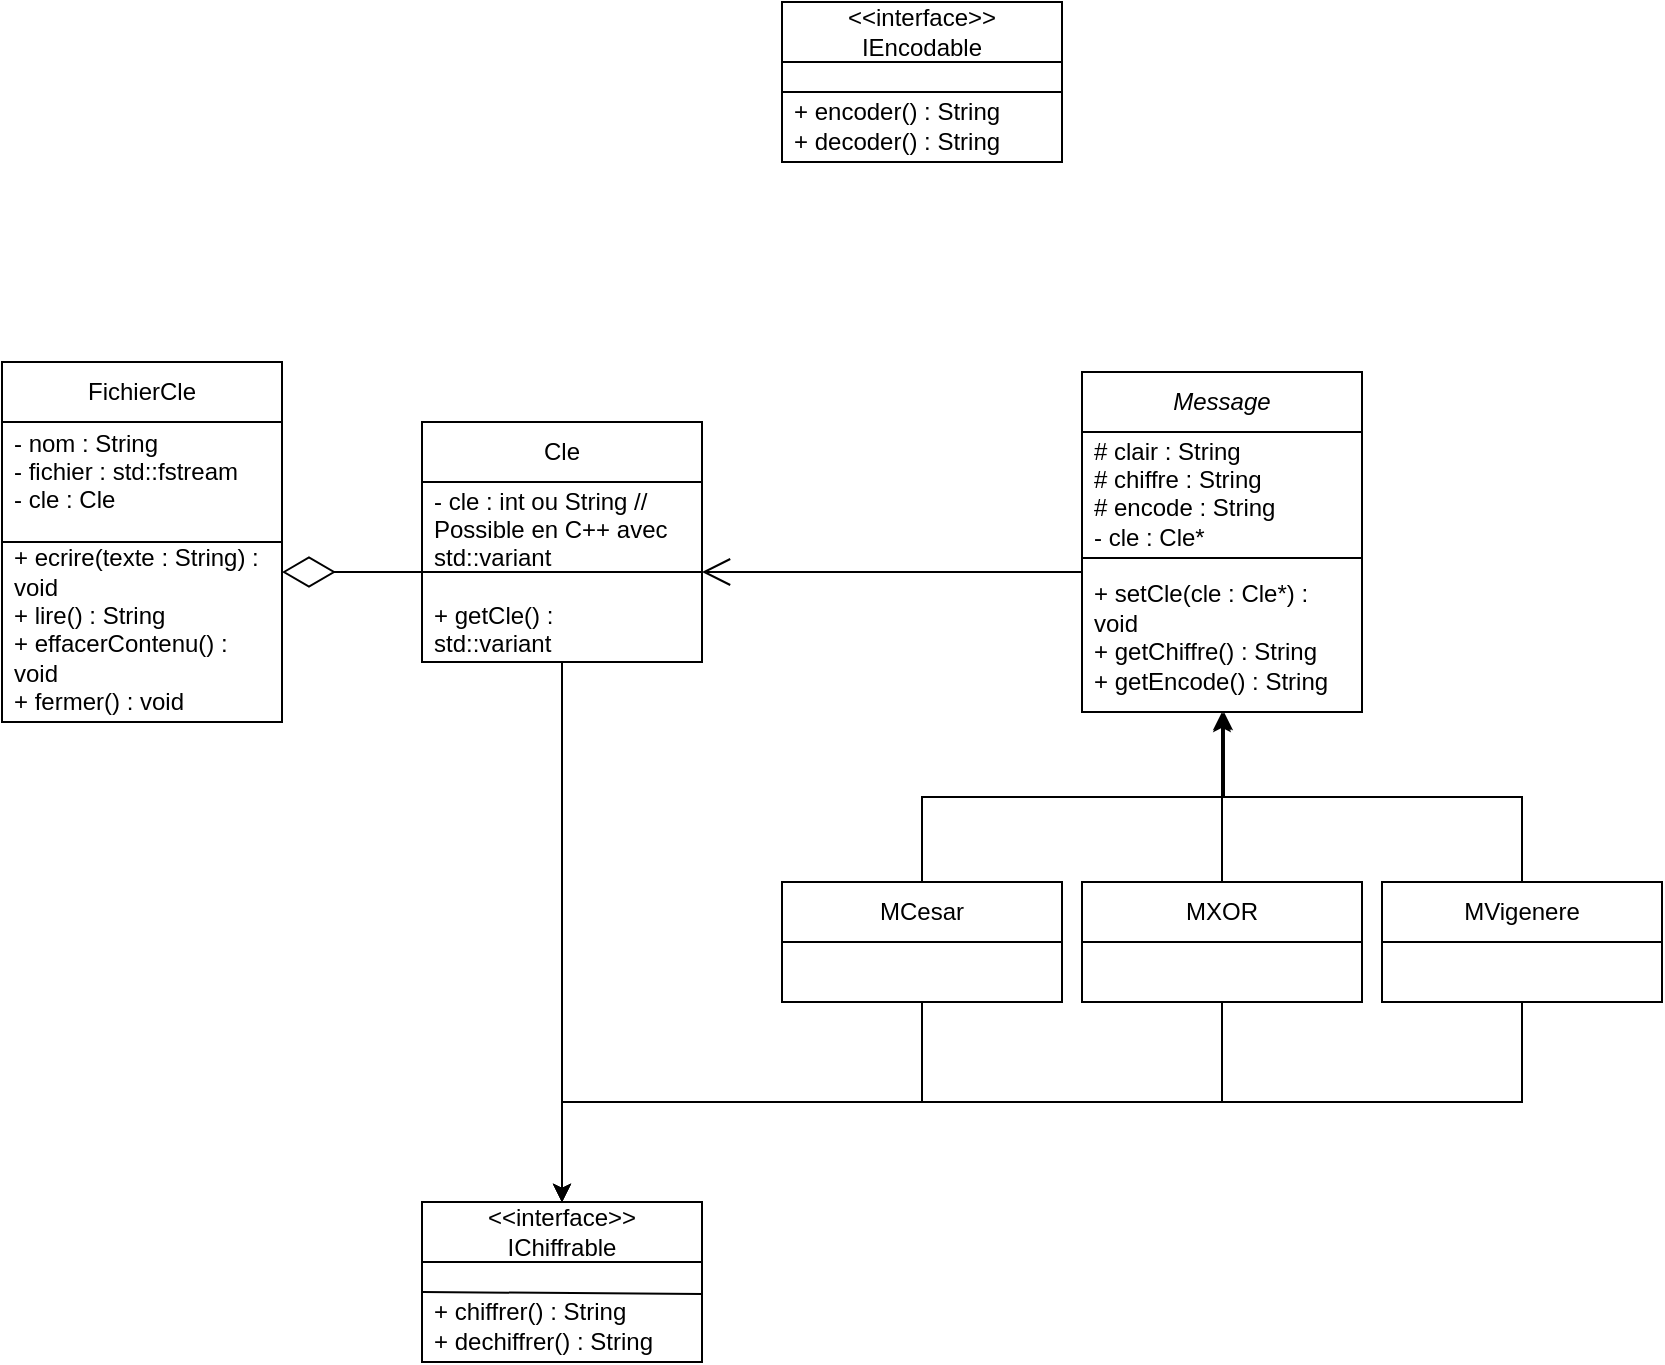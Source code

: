 <mxfile version="26.2.14">
  <diagram name="Page-1" id="uuAKBDWtx0nbvXclEw1l">
    <mxGraphModel dx="1555" dy="967" grid="1" gridSize="10" guides="1" tooltips="1" connect="1" arrows="1" fold="1" page="1" pageScale="1" pageWidth="850" pageHeight="1100" math="0" shadow="0">
      <root>
        <mxCell id="0" />
        <mxCell id="1" parent="0" />
        <mxCell id="7qtRjKIU-RaxOu4gR9cX-1" value="&lt;i&gt;Message&lt;/i&gt;" style="swimlane;fontStyle=0;childLayout=stackLayout;horizontal=1;startSize=30;horizontalStack=0;resizeParent=1;resizeParentMax=0;resizeLast=0;collapsible=1;marginBottom=0;whiteSpace=wrap;html=1;" parent="1" vertex="1">
          <mxGeometry x="400" y="245" width="140" height="170" as="geometry" />
        </mxCell>
        <mxCell id="7qtRjKIU-RaxOu4gR9cX-2" value="&lt;div&gt;# clair : String&lt;/div&gt;&lt;div&gt;# chiffre : String&lt;/div&gt;&lt;div&gt;# encode : String&lt;/div&gt;&lt;div&gt;- cle : Cle*&lt;/div&gt;&lt;div&gt;&lt;br&gt;&lt;/div&gt;&lt;div&gt;+ setCle(cle : Cle*) : void&lt;/div&gt;&lt;div&gt;+ getChiffre() : String&lt;/div&gt;&lt;div&gt;+ getEncode() : String&lt;/div&gt;&lt;div&gt;&lt;br&gt;&lt;/div&gt;" style="text;strokeColor=none;fillColor=none;align=left;verticalAlign=middle;spacingLeft=4;spacingRight=4;overflow=hidden;points=[[0,0.5],[1,0.5]];portConstraint=eastwest;rotatable=0;whiteSpace=wrap;html=1;" parent="7qtRjKIU-RaxOu4gR9cX-1" vertex="1">
          <mxGeometry y="30" width="140" height="140" as="geometry" />
        </mxCell>
        <mxCell id="7qtRjKIU-RaxOu4gR9cX-28" value="" style="endArrow=none;html=1;rounded=0;entryX=1;entryY=0.45;entryDx=0;entryDy=0;entryPerimeter=0;exitX=0;exitY=0.45;exitDx=0;exitDy=0;exitPerimeter=0;" parent="7qtRjKIU-RaxOu4gR9cX-1" source="7qtRjKIU-RaxOu4gR9cX-2" target="7qtRjKIU-RaxOu4gR9cX-2" edge="1">
          <mxGeometry width="50" height="50" relative="1" as="geometry">
            <mxPoint x="-130" y="210" as="sourcePoint" />
            <mxPoint x="-80" y="160" as="targetPoint" />
          </mxGeometry>
        </mxCell>
        <mxCell id="7qtRjKIU-RaxOu4gR9cX-5" value="&lt;div&gt;&amp;lt;&amp;lt;interface&amp;gt;&amp;gt;&lt;/div&gt;&lt;div&gt;IChiffrable&lt;/div&gt;" style="swimlane;fontStyle=0;childLayout=stackLayout;horizontal=1;startSize=30;horizontalStack=0;resizeParent=1;resizeParentMax=0;resizeLast=0;collapsible=1;marginBottom=0;whiteSpace=wrap;html=1;" parent="1" vertex="1">
          <mxGeometry x="70" y="660" width="140" height="80" as="geometry" />
        </mxCell>
        <mxCell id="7qtRjKIU-RaxOu4gR9cX-6" value="&lt;div&gt;&lt;br&gt;&lt;/div&gt;&lt;div&gt;+ chiffrer() : String&lt;/div&gt;&lt;div&gt;+ dechiffrer() : String&lt;/div&gt;" style="text;strokeColor=none;fillColor=none;align=left;verticalAlign=middle;spacingLeft=4;spacingRight=4;overflow=hidden;points=[[0,0.5],[1,0.5]];portConstraint=eastwest;rotatable=0;whiteSpace=wrap;html=1;" parent="7qtRjKIU-RaxOu4gR9cX-5" vertex="1">
          <mxGeometry y="30" width="140" height="50" as="geometry" />
        </mxCell>
        <mxCell id="7qtRjKIU-RaxOu4gR9cX-17" value="" style="endArrow=none;html=1;rounded=0;entryX=1;entryY=0.32;entryDx=0;entryDy=0;entryPerimeter=0;exitX=0;exitY=0.3;exitDx=0;exitDy=0;exitPerimeter=0;" parent="7qtRjKIU-RaxOu4gR9cX-5" source="7qtRjKIU-RaxOu4gR9cX-6" target="7qtRjKIU-RaxOu4gR9cX-6" edge="1">
          <mxGeometry width="50" height="50" relative="1" as="geometry">
            <mxPoint x="-140" y="90" as="sourcePoint" />
            <mxPoint x="-90" y="40" as="targetPoint" />
          </mxGeometry>
        </mxCell>
        <mxCell id="7qtRjKIU-RaxOu4gR9cX-9" value="&lt;div&gt;&amp;lt;&amp;lt;interface&amp;gt;&amp;gt;&lt;/div&gt;&lt;div&gt;IEncodable&lt;/div&gt;" style="swimlane;fontStyle=0;childLayout=stackLayout;horizontal=1;startSize=30;horizontalStack=0;resizeParent=1;resizeParentMax=0;resizeLast=0;collapsible=1;marginBottom=0;whiteSpace=wrap;html=1;" parent="1" vertex="1">
          <mxGeometry x="250" y="60" width="140" height="80" as="geometry" />
        </mxCell>
        <mxCell id="7qtRjKIU-RaxOu4gR9cX-10" value="&lt;div&gt;&lt;br&gt;&lt;/div&gt;&lt;div&gt;+ encoder() : String&lt;/div&gt;&lt;div&gt;+ decoder() : String&lt;/div&gt;" style="text;strokeColor=none;fillColor=none;align=left;verticalAlign=middle;spacingLeft=4;spacingRight=4;overflow=hidden;points=[[0,0.5],[1,0.5]];portConstraint=eastwest;rotatable=0;whiteSpace=wrap;html=1;" parent="7qtRjKIU-RaxOu4gR9cX-9" vertex="1">
          <mxGeometry y="30" width="140" height="50" as="geometry" />
        </mxCell>
        <mxCell id="7qtRjKIU-RaxOu4gR9cX-18" value="" style="endArrow=none;html=1;rounded=0;entryX=1;entryY=0.3;entryDx=0;entryDy=0;entryPerimeter=0;exitX=0;exitY=0.3;exitDx=0;exitDy=0;exitPerimeter=0;" parent="7qtRjKIU-RaxOu4gR9cX-9" source="7qtRjKIU-RaxOu4gR9cX-10" target="7qtRjKIU-RaxOu4gR9cX-10" edge="1">
          <mxGeometry width="50" height="50" relative="1" as="geometry">
            <mxPoint x="-100" y="190" as="sourcePoint" />
            <mxPoint x="-50" y="140" as="targetPoint" />
          </mxGeometry>
        </mxCell>
        <mxCell id="7qtRjKIU-RaxOu4gR9cX-44" style="edgeStyle=orthogonalEdgeStyle;rounded=0;orthogonalLoop=1;jettySize=auto;html=1;exitX=0.5;exitY=1;exitDx=0;exitDy=0;entryX=0.5;entryY=0;entryDx=0;entryDy=0;" parent="1" source="7qtRjKIU-RaxOu4gR9cX-13" target="7qtRjKIU-RaxOu4gR9cX-5" edge="1">
          <mxGeometry relative="1" as="geometry" />
        </mxCell>
        <mxCell id="7qtRjKIU-RaxOu4gR9cX-13" value="Cle" style="swimlane;fontStyle=0;childLayout=stackLayout;horizontal=1;startSize=30;horizontalStack=0;resizeParent=1;resizeParentMax=0;resizeLast=0;collapsible=1;marginBottom=0;whiteSpace=wrap;html=1;" parent="1" vertex="1">
          <mxGeometry x="70" y="270" width="140" height="120" as="geometry" />
        </mxCell>
        <mxCell id="7qtRjKIU-RaxOu4gR9cX-14" value="&lt;div&gt;- cle : int ou String // Possible en C++ avec std::variant&lt;/div&gt;&lt;div&gt;&lt;br&gt;&lt;/div&gt;&lt;div&gt;+ getCle() : &lt;br&gt;&lt;/div&gt;std::variant" style="text;strokeColor=none;fillColor=none;align=left;verticalAlign=middle;spacingLeft=4;spacingRight=4;overflow=hidden;points=[[0,0.5],[1,0.5]];portConstraint=eastwest;rotatable=0;whiteSpace=wrap;html=1;" parent="7qtRjKIU-RaxOu4gR9cX-13" vertex="1">
          <mxGeometry y="30" width="140" height="90" as="geometry" />
        </mxCell>
        <mxCell id="F-o4fOdBGKcLqoiqD_2h-1" value="" style="endArrow=none;html=1;rounded=0;fontSize=12;startSize=8;endSize=8;curved=1;entryX=1;entryY=0.5;entryDx=0;entryDy=0;exitX=0;exitY=0.5;exitDx=0;exitDy=0;" edge="1" parent="7qtRjKIU-RaxOu4gR9cX-13" source="7qtRjKIU-RaxOu4gR9cX-14" target="7qtRjKIU-RaxOu4gR9cX-14">
          <mxGeometry width="50" height="50" relative="1" as="geometry">
            <mxPoint y="-50" as="sourcePoint" />
            <mxPoint x="50" y="-100" as="targetPoint" />
          </mxGeometry>
        </mxCell>
        <mxCell id="7qtRjKIU-RaxOu4gR9cX-19" value="" style="endArrow=open;endFill=1;endSize=12;html=1;rounded=0;exitX=0;exitY=0.5;exitDx=0;exitDy=0;entryX=1;entryY=0.5;entryDx=0;entryDy=0;" parent="1" source="7qtRjKIU-RaxOu4gR9cX-2" target="7qtRjKIU-RaxOu4gR9cX-14" edge="1">
          <mxGeometry width="160" relative="1" as="geometry">
            <mxPoint x="340" y="470" as="sourcePoint" />
            <mxPoint x="500" y="470" as="targetPoint" />
          </mxGeometry>
        </mxCell>
        <mxCell id="7qtRjKIU-RaxOu4gR9cX-20" value="FichierCle" style="swimlane;fontStyle=0;childLayout=stackLayout;horizontal=1;startSize=30;horizontalStack=0;resizeParent=1;resizeParentMax=0;resizeLast=0;collapsible=1;marginBottom=0;whiteSpace=wrap;html=1;" parent="1" vertex="1">
          <mxGeometry x="-140" y="240" width="140" height="180" as="geometry" />
        </mxCell>
        <mxCell id="7qtRjKIU-RaxOu4gR9cX-21" value="&lt;div&gt;- nom : String&lt;/div&gt;&lt;div&gt;- fichier : std::fstream&lt;/div&gt;&lt;div&gt;- cle : Cle&lt;/div&gt;&lt;div&gt;&lt;br&gt;&lt;/div&gt;&lt;div&gt;+ ecrire(texte : String) : void&lt;/div&gt;&lt;div&gt;+ lire() : String&lt;/div&gt;&lt;div&gt;+ effacerContenu() : void&lt;/div&gt;&lt;div&gt;+ fermer() : void&lt;/div&gt;" style="text;strokeColor=none;fillColor=none;align=left;verticalAlign=middle;spacingLeft=4;spacingRight=4;overflow=hidden;points=[[0,0.5],[1,0.5]];portConstraint=eastwest;rotatable=0;whiteSpace=wrap;html=1;" parent="7qtRjKIU-RaxOu4gR9cX-20" vertex="1">
          <mxGeometry y="30" width="140" height="150" as="geometry" />
        </mxCell>
        <mxCell id="7qtRjKIU-RaxOu4gR9cX-27" value="" style="endArrow=none;html=1;rounded=0;entryX=1;entryY=0.4;entryDx=0;entryDy=0;entryPerimeter=0;exitX=0;exitY=0.4;exitDx=0;exitDy=0;exitPerimeter=0;" parent="7qtRjKIU-RaxOu4gR9cX-20" source="7qtRjKIU-RaxOu4gR9cX-21" target="7qtRjKIU-RaxOu4gR9cX-21" edge="1">
          <mxGeometry width="50" height="50" relative="1" as="geometry">
            <mxPoint x="-70" y="130" as="sourcePoint" />
            <mxPoint x="-20" y="80" as="targetPoint" />
          </mxGeometry>
        </mxCell>
        <mxCell id="7qtRjKIU-RaxOu4gR9cX-46" style="edgeStyle=orthogonalEdgeStyle;rounded=0;orthogonalLoop=1;jettySize=auto;html=1;exitX=0.5;exitY=1;exitDx=0;exitDy=0;entryX=0.5;entryY=0;entryDx=0;entryDy=0;" parent="1" source="7qtRjKIU-RaxOu4gR9cX-33" target="7qtRjKIU-RaxOu4gR9cX-5" edge="1">
          <mxGeometry relative="1" as="geometry" />
        </mxCell>
        <mxCell id="7qtRjKIU-RaxOu4gR9cX-33" value="MXOR" style="swimlane;fontStyle=0;childLayout=stackLayout;horizontal=1;startSize=30;horizontalStack=0;resizeParent=1;resizeParentMax=0;resizeLast=0;collapsible=1;marginBottom=0;whiteSpace=wrap;html=1;" parent="1" vertex="1">
          <mxGeometry x="400" y="500" width="140" height="60" as="geometry" />
        </mxCell>
        <mxCell id="7qtRjKIU-RaxOu4gR9cX-34" value="&lt;div&gt;&lt;br&gt;&lt;/div&gt;" style="text;strokeColor=none;fillColor=none;align=left;verticalAlign=middle;spacingLeft=4;spacingRight=4;overflow=hidden;points=[[0,0.5],[1,0.5]];portConstraint=eastwest;rotatable=0;whiteSpace=wrap;html=1;" parent="7qtRjKIU-RaxOu4gR9cX-33" vertex="1">
          <mxGeometry y="30" width="140" height="30" as="geometry" />
        </mxCell>
        <mxCell id="7qtRjKIU-RaxOu4gR9cX-47" style="edgeStyle=orthogonalEdgeStyle;rounded=0;orthogonalLoop=1;jettySize=auto;html=1;exitX=0.5;exitY=1;exitDx=0;exitDy=0;entryX=0.5;entryY=0;entryDx=0;entryDy=0;" parent="1" source="7qtRjKIU-RaxOu4gR9cX-35" target="7qtRjKIU-RaxOu4gR9cX-5" edge="1">
          <mxGeometry relative="1" as="geometry" />
        </mxCell>
        <mxCell id="7qtRjKIU-RaxOu4gR9cX-35" value="MVigenere" style="swimlane;fontStyle=0;childLayout=stackLayout;horizontal=1;startSize=30;horizontalStack=0;resizeParent=1;resizeParentMax=0;resizeLast=0;collapsible=1;marginBottom=0;whiteSpace=wrap;html=1;" parent="1" vertex="1">
          <mxGeometry x="550" y="500" width="140" height="60" as="geometry" />
        </mxCell>
        <mxCell id="7qtRjKIU-RaxOu4gR9cX-36" value="&lt;div&gt;&lt;br&gt;&lt;/div&gt;" style="text;strokeColor=none;fillColor=none;align=left;verticalAlign=middle;spacingLeft=4;spacingRight=4;overflow=hidden;points=[[0,0.5],[1,0.5]];portConstraint=eastwest;rotatable=0;whiteSpace=wrap;html=1;" parent="7qtRjKIU-RaxOu4gR9cX-35" vertex="1">
          <mxGeometry y="30" width="140" height="30" as="geometry" />
        </mxCell>
        <mxCell id="7qtRjKIU-RaxOu4gR9cX-40" style="edgeStyle=orthogonalEdgeStyle;rounded=0;orthogonalLoop=1;jettySize=auto;html=1;exitX=0.5;exitY=0;exitDx=0;exitDy=0;entryX=0.5;entryY=1;entryDx=0;entryDy=0;" parent="1" source="7qtRjKIU-RaxOu4gR9cX-37" target="7qtRjKIU-RaxOu4gR9cX-1" edge="1">
          <mxGeometry relative="1" as="geometry" />
        </mxCell>
        <mxCell id="7qtRjKIU-RaxOu4gR9cX-45" style="edgeStyle=orthogonalEdgeStyle;rounded=0;orthogonalLoop=1;jettySize=auto;html=1;exitX=0.5;exitY=1;exitDx=0;exitDy=0;entryX=0.5;entryY=0;entryDx=0;entryDy=0;" parent="1" source="7qtRjKIU-RaxOu4gR9cX-37" target="7qtRjKIU-RaxOu4gR9cX-5" edge="1">
          <mxGeometry relative="1" as="geometry" />
        </mxCell>
        <mxCell id="7qtRjKIU-RaxOu4gR9cX-37" value="MCesar" style="swimlane;fontStyle=0;childLayout=stackLayout;horizontal=1;startSize=30;horizontalStack=0;resizeParent=1;resizeParentMax=0;resizeLast=0;collapsible=1;marginBottom=0;whiteSpace=wrap;html=1;" parent="1" vertex="1">
          <mxGeometry x="250" y="500" width="140" height="60" as="geometry" />
        </mxCell>
        <mxCell id="7qtRjKIU-RaxOu4gR9cX-38" value="&lt;div&gt;&lt;br&gt;&lt;/div&gt;" style="text;strokeColor=none;fillColor=none;align=left;verticalAlign=middle;spacingLeft=4;spacingRight=4;overflow=hidden;points=[[0,0.5],[1,0.5]];portConstraint=eastwest;rotatable=0;whiteSpace=wrap;html=1;" parent="7qtRjKIU-RaxOu4gR9cX-37" vertex="1">
          <mxGeometry y="30" width="140" height="30" as="geometry" />
        </mxCell>
        <mxCell id="7qtRjKIU-RaxOu4gR9cX-41" style="edgeStyle=orthogonalEdgeStyle;rounded=0;orthogonalLoop=1;jettySize=auto;html=1;entryX=0.5;entryY=1.007;entryDx=0;entryDy=0;entryPerimeter=0;" parent="1" source="7qtRjKIU-RaxOu4gR9cX-33" target="7qtRjKIU-RaxOu4gR9cX-2" edge="1">
          <mxGeometry relative="1" as="geometry" />
        </mxCell>
        <mxCell id="7qtRjKIU-RaxOu4gR9cX-42" style="edgeStyle=orthogonalEdgeStyle;rounded=0;orthogonalLoop=1;jettySize=auto;html=1;exitX=0.5;exitY=0;exitDx=0;exitDy=0;entryX=0.507;entryY=1;entryDx=0;entryDy=0;entryPerimeter=0;" parent="1" source="7qtRjKIU-RaxOu4gR9cX-35" target="7qtRjKIU-RaxOu4gR9cX-2" edge="1">
          <mxGeometry relative="1" as="geometry" />
        </mxCell>
        <mxCell id="F-o4fOdBGKcLqoiqD_2h-10" value="" style="endArrow=diamondThin;endFill=0;endSize=24;html=1;rounded=0;fontSize=12;curved=1;exitX=0;exitY=0.5;exitDx=0;exitDy=0;entryX=1;entryY=0.5;entryDx=0;entryDy=0;" edge="1" parent="1" source="7qtRjKIU-RaxOu4gR9cX-14" target="7qtRjKIU-RaxOu4gR9cX-21">
          <mxGeometry width="160" relative="1" as="geometry">
            <mxPoint x="-10" y="520" as="sourcePoint" />
            <mxPoint x="150" y="520" as="targetPoint" />
          </mxGeometry>
        </mxCell>
      </root>
    </mxGraphModel>
  </diagram>
</mxfile>
